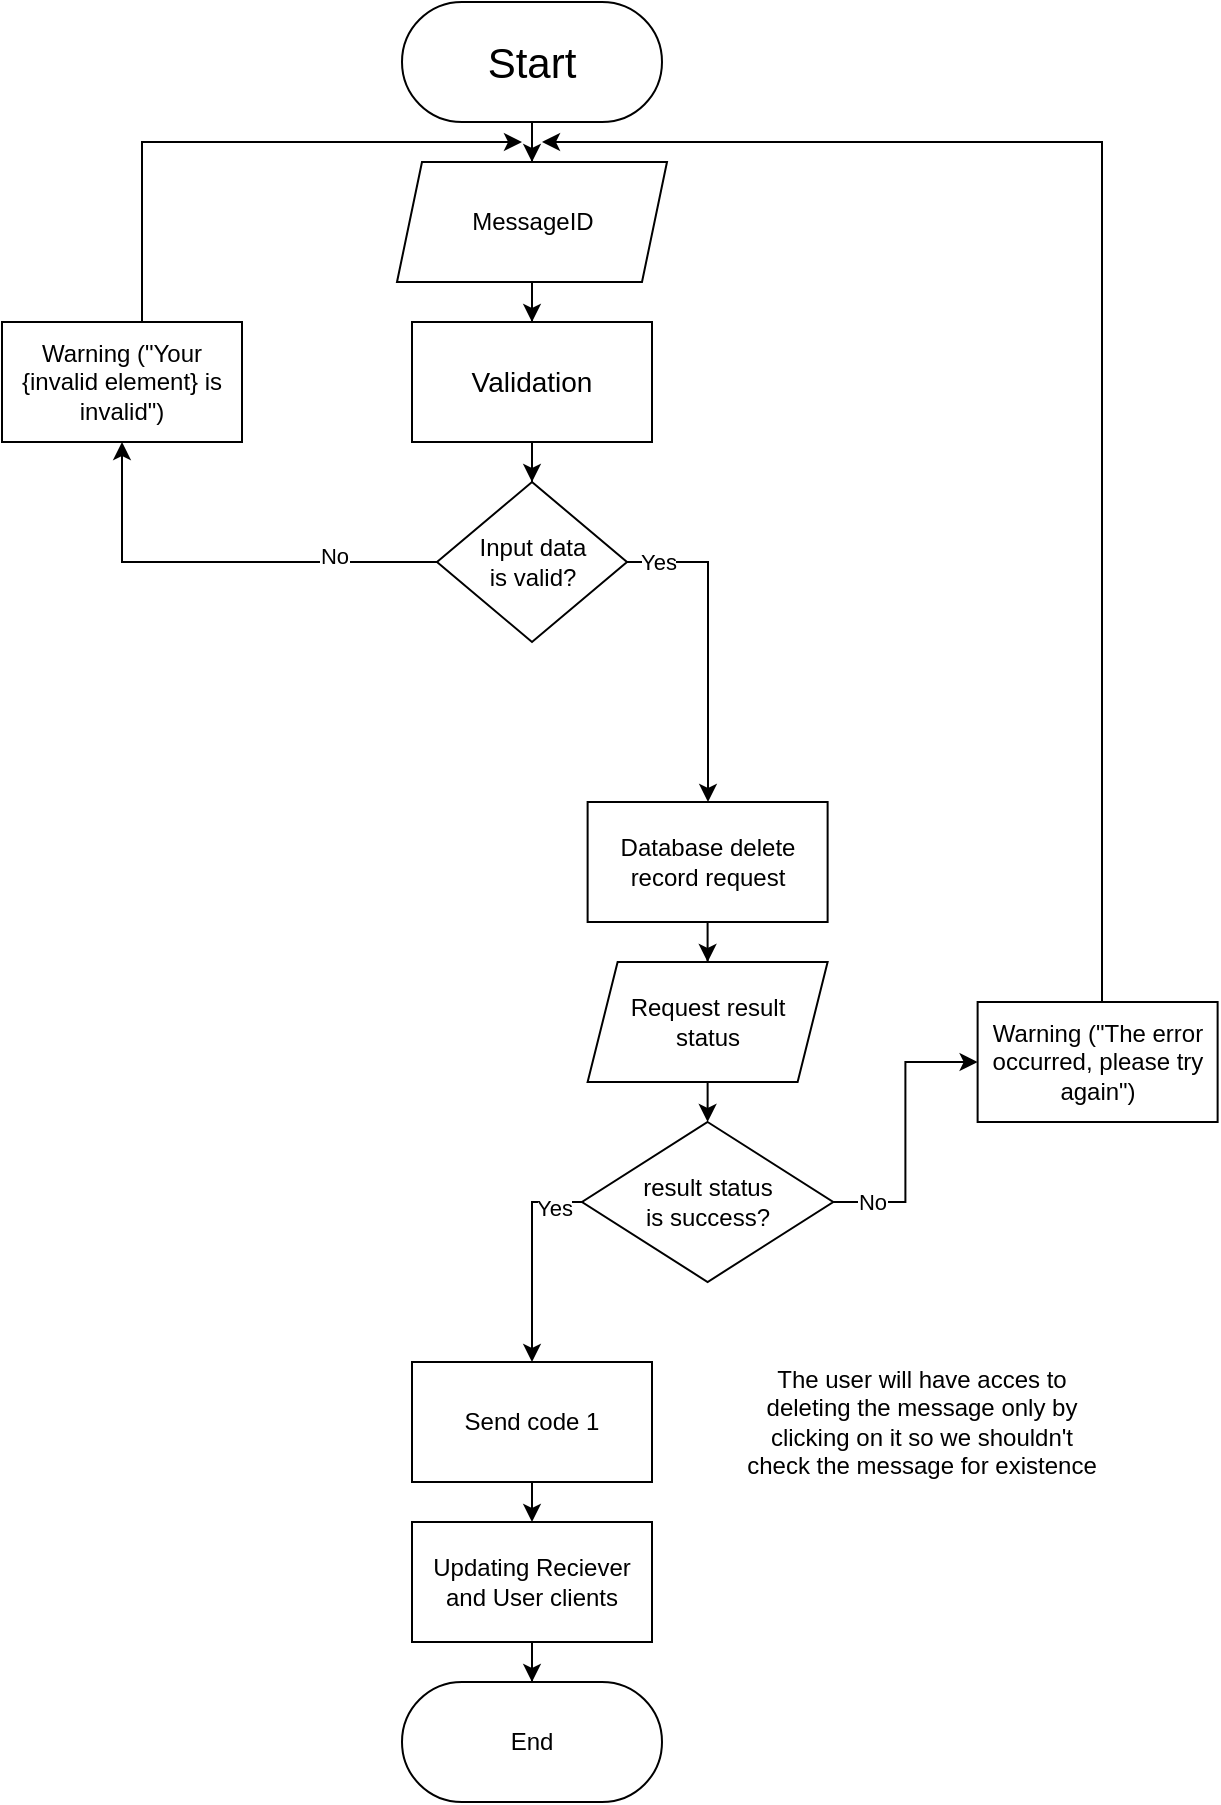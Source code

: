 <mxfile version="25.0.3">
  <diagram name="Страница — 1" id="3onLgxNgP_EYS09DSs-Q">
    <mxGraphModel dx="1050" dy="566" grid="1" gridSize="10" guides="1" tooltips="1" connect="1" arrows="1" fold="1" page="1" pageScale="1" pageWidth="827" pageHeight="1169" math="0" shadow="0">
      <root>
        <mxCell id="0" />
        <mxCell id="1" parent="0" />
        <mxCell id="j1zP5GOGr3KpuVCVJosY-1" style="edgeStyle=orthogonalEdgeStyle;rounded=0;orthogonalLoop=1;jettySize=auto;html=1;entryX=0.5;entryY=0;entryDx=0;entryDy=0;" edge="1" parent="1" source="j1zP5GOGr3KpuVCVJosY-2" target="j1zP5GOGr3KpuVCVJosY-4">
          <mxGeometry relative="1" as="geometry" />
        </mxCell>
        <mxCell id="j1zP5GOGr3KpuVCVJosY-2" value="&lt;font style=&quot;font-size: 21px;&quot;&gt;Start&lt;/font&gt;" style="rounded=1;whiteSpace=wrap;html=1;glass=0;shadow=0;arcSize=50;" vertex="1" parent="1">
          <mxGeometry x="370" y="10" width="130" height="60" as="geometry" />
        </mxCell>
        <mxCell id="j1zP5GOGr3KpuVCVJosY-3" value="" style="edgeStyle=orthogonalEdgeStyle;rounded=0;orthogonalLoop=1;jettySize=auto;html=1;" edge="1" parent="1" source="j1zP5GOGr3KpuVCVJosY-4" target="j1zP5GOGr3KpuVCVJosY-6">
          <mxGeometry relative="1" as="geometry" />
        </mxCell>
        <mxCell id="j1zP5GOGr3KpuVCVJosY-4" value="MessageID" style="shape=parallelogram;perimeter=parallelogramPerimeter;whiteSpace=wrap;html=1;fixedSize=1;size=12.5;" vertex="1" parent="1">
          <mxGeometry x="367.5" y="90" width="135" height="60" as="geometry" />
        </mxCell>
        <mxCell id="j1zP5GOGr3KpuVCVJosY-5" style="edgeStyle=orthogonalEdgeStyle;rounded=0;orthogonalLoop=1;jettySize=auto;html=1;entryX=0.5;entryY=0;entryDx=0;entryDy=0;" edge="1" parent="1" source="j1zP5GOGr3KpuVCVJosY-6" target="j1zP5GOGr3KpuVCVJosY-11">
          <mxGeometry relative="1" as="geometry" />
        </mxCell>
        <mxCell id="j1zP5GOGr3KpuVCVJosY-6" value="&lt;font style=&quot;font-size: 14px;&quot;&gt;Validation&lt;br&gt;&lt;/font&gt;" style="whiteSpace=wrap;html=1;" vertex="1" parent="1">
          <mxGeometry x="375" y="170" width="120" height="60" as="geometry" />
        </mxCell>
        <mxCell id="j1zP5GOGr3KpuVCVJosY-7" style="edgeStyle=orthogonalEdgeStyle;rounded=0;orthogonalLoop=1;jettySize=auto;html=1;entryX=0.5;entryY=0;entryDx=0;entryDy=0;" edge="1" parent="1" source="j1zP5GOGr3KpuVCVJosY-11">
          <mxGeometry relative="1" as="geometry">
            <Array as="points">
              <mxPoint x="523" y="290" />
            </Array>
            <mxPoint x="523" y="410" as="targetPoint" />
          </mxGeometry>
        </mxCell>
        <mxCell id="j1zP5GOGr3KpuVCVJosY-8" value="&lt;div&gt;Yes&lt;/div&gt;" style="edgeLabel;html=1;align=center;verticalAlign=middle;resizable=0;points=[];" vertex="1" connectable="0" parent="j1zP5GOGr3KpuVCVJosY-7">
          <mxGeometry x="-0.815" relative="1" as="geometry">
            <mxPoint as="offset" />
          </mxGeometry>
        </mxCell>
        <mxCell id="j1zP5GOGr3KpuVCVJosY-9" style="edgeStyle=orthogonalEdgeStyle;rounded=0;orthogonalLoop=1;jettySize=auto;html=1;" edge="1" parent="1" source="j1zP5GOGr3KpuVCVJosY-11" target="j1zP5GOGr3KpuVCVJosY-13">
          <mxGeometry relative="1" as="geometry">
            <mxPoint x="240" y="190" as="targetPoint" />
          </mxGeometry>
        </mxCell>
        <mxCell id="j1zP5GOGr3KpuVCVJosY-10" value="&lt;div&gt;No&lt;/div&gt;" style="edgeLabel;html=1;align=center;verticalAlign=middle;resizable=0;points=[];" vertex="1" connectable="0" parent="j1zP5GOGr3KpuVCVJosY-9">
          <mxGeometry x="-0.528" y="-3" relative="1" as="geometry">
            <mxPoint as="offset" />
          </mxGeometry>
        </mxCell>
        <mxCell id="j1zP5GOGr3KpuVCVJosY-11" value="&lt;div&gt;Input data&lt;/div&gt;&lt;div&gt;is valid?&lt;br&gt;&lt;/div&gt;" style="rhombus;whiteSpace=wrap;html=1;" vertex="1" parent="1">
          <mxGeometry x="387.5" y="250" width="95" height="80" as="geometry" />
        </mxCell>
        <mxCell id="j1zP5GOGr3KpuVCVJosY-12" style="edgeStyle=orthogonalEdgeStyle;rounded=0;orthogonalLoop=1;jettySize=auto;html=1;" edge="1" parent="1" source="j1zP5GOGr3KpuVCVJosY-13">
          <mxGeometry relative="1" as="geometry">
            <mxPoint x="430" y="80" as="targetPoint" />
            <Array as="points">
              <mxPoint x="240" y="80" />
            </Array>
          </mxGeometry>
        </mxCell>
        <mxCell id="j1zP5GOGr3KpuVCVJosY-13" value="Warning (&quot;Your {invalid element} is invalid&quot;)" style="rounded=0;whiteSpace=wrap;html=1;" vertex="1" parent="1">
          <mxGeometry x="170" y="170" width="120" height="60" as="geometry" />
        </mxCell>
        <mxCell id="j1zP5GOGr3KpuVCVJosY-14" style="edgeStyle=orthogonalEdgeStyle;rounded=0;orthogonalLoop=1;jettySize=auto;html=1;entryX=0.5;entryY=0;entryDx=0;entryDy=0;" edge="1" parent="1" source="j1zP5GOGr3KpuVCVJosY-15" target="j1zP5GOGr3KpuVCVJosY-17">
          <mxGeometry relative="1" as="geometry" />
        </mxCell>
        <mxCell id="j1zP5GOGr3KpuVCVJosY-15" value="Database delete record request" style="whiteSpace=wrap;html=1;" vertex="1" parent="1">
          <mxGeometry x="462.81" y="410" width="120" height="60" as="geometry" />
        </mxCell>
        <mxCell id="j1zP5GOGr3KpuVCVJosY-16" style="edgeStyle=orthogonalEdgeStyle;rounded=0;orthogonalLoop=1;jettySize=auto;html=1;exitX=0.5;exitY=1;exitDx=0;exitDy=0;entryX=0.5;entryY=0;entryDx=0;entryDy=0;" edge="1" parent="1" source="j1zP5GOGr3KpuVCVJosY-17" target="j1zP5GOGr3KpuVCVJosY-22">
          <mxGeometry relative="1" as="geometry" />
        </mxCell>
        <mxCell id="j1zP5GOGr3KpuVCVJosY-17" value="&lt;div&gt;Request result&lt;/div&gt;&lt;div&gt;status&lt;br&gt;&lt;/div&gt;" style="shape=parallelogram;perimeter=parallelogramPerimeter;whiteSpace=wrap;html=1;fixedSize=1;size=15;" vertex="1" parent="1">
          <mxGeometry x="462.81" y="490" width="120" height="60" as="geometry" />
        </mxCell>
        <mxCell id="j1zP5GOGr3KpuVCVJosY-18" style="edgeStyle=orthogonalEdgeStyle;rounded=0;orthogonalLoop=1;jettySize=auto;html=1;" edge="1" parent="1" source="j1zP5GOGr3KpuVCVJosY-22" target="j1zP5GOGr3KpuVCVJosY-24">
          <mxGeometry relative="1" as="geometry">
            <mxPoint x="685" y="270.0" as="targetPoint" />
          </mxGeometry>
        </mxCell>
        <mxCell id="j1zP5GOGr3KpuVCVJosY-19" value="&lt;div&gt;No&lt;/div&gt;" style="edgeLabel;html=1;align=center;verticalAlign=middle;resizable=0;points=[];" vertex="1" connectable="0" parent="j1zP5GOGr3KpuVCVJosY-18">
          <mxGeometry x="-0.734" relative="1" as="geometry">
            <mxPoint as="offset" />
          </mxGeometry>
        </mxCell>
        <mxCell id="j1zP5GOGr3KpuVCVJosY-20" value="" style="edgeStyle=orthogonalEdgeStyle;rounded=0;orthogonalLoop=1;jettySize=auto;html=1;entryX=0.5;entryY=0;entryDx=0;entryDy=0;" edge="1" parent="1">
          <mxGeometry relative="1" as="geometry">
            <mxPoint x="480.0" y="610.0" as="sourcePoint" />
            <mxPoint x="435" y="690" as="targetPoint" />
            <Array as="points">
              <mxPoint x="435" y="610" />
            </Array>
          </mxGeometry>
        </mxCell>
        <mxCell id="j1zP5GOGr3KpuVCVJosY-21" value="Yes" style="edgeLabel;html=1;align=center;verticalAlign=middle;resizable=0;points=[];" vertex="1" connectable="0" parent="j1zP5GOGr3KpuVCVJosY-20">
          <mxGeometry x="-0.46" y="3" relative="1" as="geometry">
            <mxPoint as="offset" />
          </mxGeometry>
        </mxCell>
        <mxCell id="j1zP5GOGr3KpuVCVJosY-22" value="result status &lt;br&gt;is success?" style="rhombus;whiteSpace=wrap;html=1;" vertex="1" parent="1">
          <mxGeometry x="460" y="570" width="125.62" height="80" as="geometry" />
        </mxCell>
        <mxCell id="j1zP5GOGr3KpuVCVJosY-23" style="edgeStyle=orthogonalEdgeStyle;rounded=0;orthogonalLoop=1;jettySize=auto;html=1;" edge="1" parent="1" source="j1zP5GOGr3KpuVCVJosY-24">
          <mxGeometry relative="1" as="geometry">
            <mxPoint x="440" y="80" as="targetPoint" />
            <Array as="points">
              <mxPoint x="720" y="80" />
            </Array>
          </mxGeometry>
        </mxCell>
        <mxCell id="j1zP5GOGr3KpuVCVJosY-24" value="Warning (&quot;The error occurred, please try again&quot;)" style="rounded=0;whiteSpace=wrap;html=1;" vertex="1" parent="1">
          <mxGeometry x="657.81" y="510.0" width="120" height="60" as="geometry" />
        </mxCell>
        <mxCell id="j1zP5GOGr3KpuVCVJosY-25" style="edgeStyle=orthogonalEdgeStyle;rounded=0;orthogonalLoop=1;jettySize=auto;html=1;exitX=0.5;exitY=1;exitDx=0;exitDy=0;entryX=0.5;entryY=0;entryDx=0;entryDy=0;" edge="1" parent="1" source="j1zP5GOGr3KpuVCVJosY-26" target="j1zP5GOGr3KpuVCVJosY-28">
          <mxGeometry relative="1" as="geometry" />
        </mxCell>
        <mxCell id="j1zP5GOGr3KpuVCVJosY-26" value="Send code 1" style="whiteSpace=wrap;html=1;" vertex="1" parent="1">
          <mxGeometry x="375" y="690" width="120" height="60" as="geometry" />
        </mxCell>
        <mxCell id="j1zP5GOGr3KpuVCVJosY-27" style="edgeStyle=orthogonalEdgeStyle;rounded=0;orthogonalLoop=1;jettySize=auto;html=1;entryX=0.5;entryY=0;entryDx=0;entryDy=0;" edge="1" parent="1" source="j1zP5GOGr3KpuVCVJosY-28" target="j1zP5GOGr3KpuVCVJosY-29">
          <mxGeometry relative="1" as="geometry" />
        </mxCell>
        <mxCell id="j1zP5GOGr3KpuVCVJosY-28" value="Updating Reciever and User clients " style="whiteSpace=wrap;html=1;" vertex="1" parent="1">
          <mxGeometry x="375" y="770" width="120" height="60" as="geometry" />
        </mxCell>
        <mxCell id="j1zP5GOGr3KpuVCVJosY-29" value="End" style="rounded=1;whiteSpace=wrap;html=1;glass=0;shadow=0;arcSize=50;" vertex="1" parent="1">
          <mxGeometry x="370" y="850" width="130" height="60" as="geometry" />
        </mxCell>
        <mxCell id="j1zP5GOGr3KpuVCVJosY-30" value="The user will have acces to deleting the message only by clicking on it so we shouldn&#39;t check the message for existence" style="text;html=1;align=center;verticalAlign=middle;whiteSpace=wrap;rounded=0;" vertex="1" parent="1">
          <mxGeometry x="540" y="667.5" width="180" height="105" as="geometry" />
        </mxCell>
      </root>
    </mxGraphModel>
  </diagram>
</mxfile>
